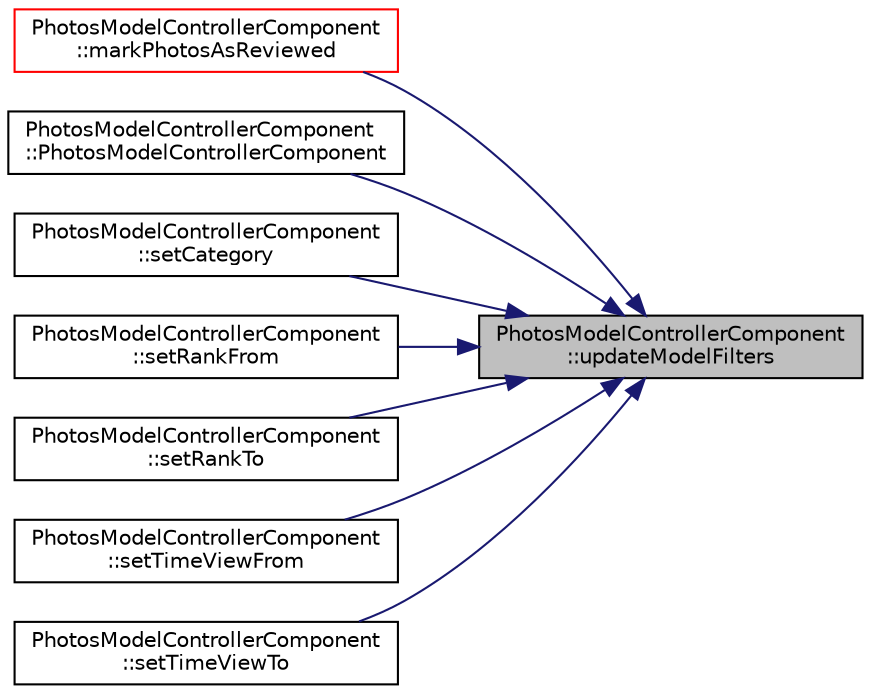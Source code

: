 digraph "PhotosModelControllerComponent::updateModelFilters"
{
 // LATEX_PDF_SIZE
  edge [fontname="Helvetica",fontsize="10",labelfontname="Helvetica",labelfontsize="10"];
  node [fontname="Helvetica",fontsize="10",shape=record];
  rankdir="RL";
  Node1 [label="PhotosModelControllerComponent\l::updateModelFilters",height=0.2,width=0.4,color="black", fillcolor="grey75", style="filled", fontcolor="black",tooltip=" "];
  Node1 -> Node2 [dir="back",color="midnightblue",fontsize="10",style="solid",fontname="Helvetica"];
  Node2 [label="PhotosModelControllerComponent\l::markPhotosAsReviewed",height=0.2,width=0.4,color="red", fillcolor="white", style="filled",URL="$class_photos_model_controller_component.html#aa27d6c4f3ce129b777554aeadcc122b2",tooltip=" "];
  Node1 -> Node4 [dir="back",color="midnightblue",fontsize="10",style="solid",fontname="Helvetica"];
  Node4 [label="PhotosModelControllerComponent\l::PhotosModelControllerComponent",height=0.2,width=0.4,color="black", fillcolor="white", style="filled",URL="$class_photos_model_controller_component.html#a052b444533a1b1f82edcaf68d3aba69e",tooltip=" "];
  Node1 -> Node5 [dir="back",color="midnightblue",fontsize="10",style="solid",fontname="Helvetica"];
  Node5 [label="PhotosModelControllerComponent\l::setCategory",height=0.2,width=0.4,color="black", fillcolor="white", style="filled",URL="$class_photos_model_controller_component.html#a066f0ae57b78c028f0dd53aed1cd519f",tooltip=" "];
  Node1 -> Node6 [dir="back",color="midnightblue",fontsize="10",style="solid",fontname="Helvetica"];
  Node6 [label="PhotosModelControllerComponent\l::setRankFrom",height=0.2,width=0.4,color="black", fillcolor="white", style="filled",URL="$class_photos_model_controller_component.html#ad63ebe94a263a26c800bd70cc167d3f8",tooltip=" "];
  Node1 -> Node7 [dir="back",color="midnightblue",fontsize="10",style="solid",fontname="Helvetica"];
  Node7 [label="PhotosModelControllerComponent\l::setRankTo",height=0.2,width=0.4,color="black", fillcolor="white", style="filled",URL="$class_photos_model_controller_component.html#afe131f2b99e7fbd76cb325b616d2fdbc",tooltip=" "];
  Node1 -> Node8 [dir="back",color="midnightblue",fontsize="10",style="solid",fontname="Helvetica"];
  Node8 [label="PhotosModelControllerComponent\l::setTimeViewFrom",height=0.2,width=0.4,color="black", fillcolor="white", style="filled",URL="$class_photos_model_controller_component.html#adfc8e17ca190278b3d9307e8b1ac35fb",tooltip=" "];
  Node1 -> Node9 [dir="back",color="midnightblue",fontsize="10",style="solid",fontname="Helvetica"];
  Node9 [label="PhotosModelControllerComponent\l::setTimeViewTo",height=0.2,width=0.4,color="black", fillcolor="white", style="filled",URL="$class_photos_model_controller_component.html#af5a6cb9198e789dd1cf8e93f511d4e95",tooltip=" "];
}
